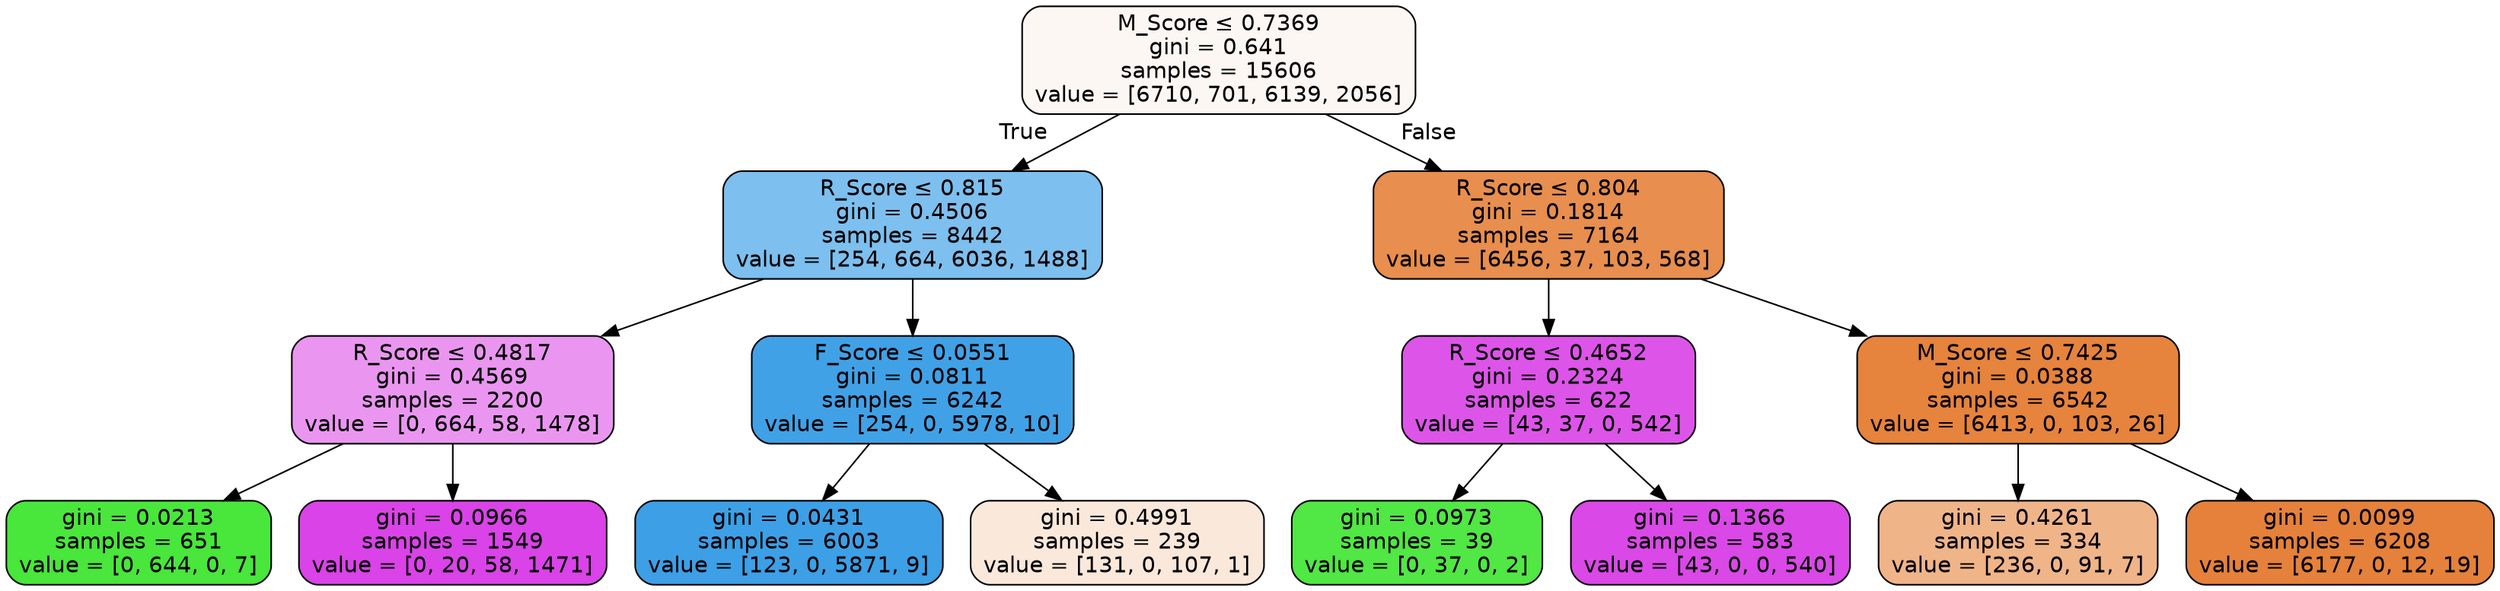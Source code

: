 digraph Tree {
node [shape=box, style="filled, rounded", color="black", fontname=helvetica] ;
edge [fontname=helvetica] ;
0 [label=<M_Score &le; 0.7369<br/>gini = 0.641<br/>samples = 15606<br/>value = [6710, 701, 6139, 2056]>, fillcolor="#e581390f"] ;
1 [label=<R_Score &le; 0.815<br/>gini = 0.4506<br/>samples = 8442<br/>value = [254, 664, 6036, 1488]>, fillcolor="#399de5a7"] ;
0 -> 1 [labeldistance=2.5, labelangle=45, headlabel="True"] ;
2 [label=<R_Score &le; 0.4817<br/>gini = 0.4569<br/>samples = 2200<br/>value = [0, 664, 58, 1478]>, fillcolor="#d739e587"] ;
1 -> 2 ;
3 [label=<gini = 0.0213<br/>samples = 651<br/>value = [0, 644, 0, 7]>, fillcolor="#47e539fc"] ;
2 -> 3 ;
4 [label=<gini = 0.0966<br/>samples = 1549<br/>value = [0, 20, 58, 1471]>, fillcolor="#d739e5f2"] ;
2 -> 4 ;
5 [label=<F_Score &le; 0.0551<br/>gini = 0.0811<br/>samples = 6242<br/>value = [254, 0, 5978, 10]>, fillcolor="#399de5f4"] ;
1 -> 5 ;
6 [label=<gini = 0.0431<br/>samples = 6003<br/>value = [123, 0, 5871, 9]>, fillcolor="#399de5f9"] ;
5 -> 6 ;
7 [label=<gini = 0.4991<br/>samples = 239<br/>value = [131, 0, 107, 1]>, fillcolor="#e581392e"] ;
5 -> 7 ;
8 [label=<R_Score &le; 0.804<br/>gini = 0.1814<br/>samples = 7164<br/>value = [6456, 37, 103, 568]>, fillcolor="#e58139e4"] ;
0 -> 8 [labeldistance=2.5, labelangle=-45, headlabel="False"] ;
9 [label=<R_Score &le; 0.4652<br/>gini = 0.2324<br/>samples = 622<br/>value = [43, 37, 0, 542]>, fillcolor="#d739e5dc"] ;
8 -> 9 ;
10 [label=<gini = 0.0973<br/>samples = 39<br/>value = [0, 37, 0, 2]>, fillcolor="#47e539f1"] ;
9 -> 10 ;
11 [label=<gini = 0.1366<br/>samples = 583<br/>value = [43, 0, 0, 540]>, fillcolor="#d739e5eb"] ;
9 -> 11 ;
12 [label=<M_Score &le; 0.7425<br/>gini = 0.0388<br/>samples = 6542<br/>value = [6413, 0, 103, 26]>, fillcolor="#e58139fa"] ;
8 -> 12 ;
13 [label=<gini = 0.4261<br/>samples = 334<br/>value = [236, 0, 91, 7]>, fillcolor="#e5813998"] ;
12 -> 13 ;
14 [label=<gini = 0.0099<br/>samples = 6208<br/>value = [6177, 0, 12, 19]>, fillcolor="#e58139fe"] ;
12 -> 14 ;
}